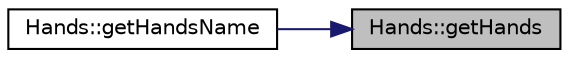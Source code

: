 digraph "Hands::getHands"
{
 // LATEX_PDF_SIZE
  edge [fontname="Helvetica",fontsize="10",labelfontname="Helvetica",labelfontsize="10"];
  node [fontname="Helvetica",fontsize="10",shape=record];
  rankdir="RL";
  Node1 [label="Hands::getHands",height=0.2,width=0.4,color="black", fillcolor="grey75", style="filled", fontcolor="black",tooltip=" "];
  Node1 -> Node2 [dir="back",color="midnightblue",fontsize="10",style="solid",fontname="Helvetica"];
  Node2 [label="Hands::getHandsName",height=0.2,width=0.4,color="black", fillcolor="white", style="filled",URL="$class_hands.html#a64acf7d5f1f712dc8b1e17ce078b9bbd",tooltip=" "];
}
